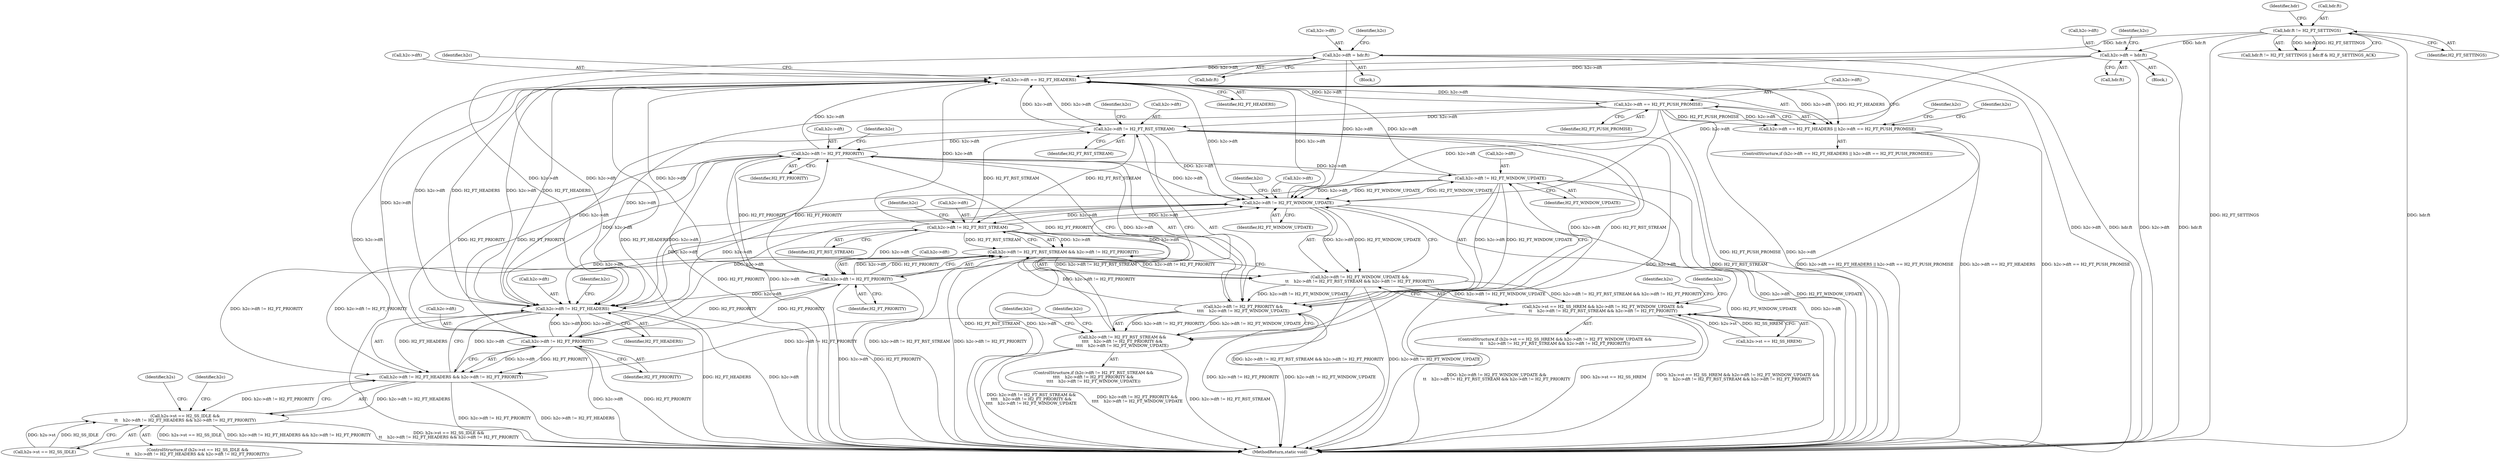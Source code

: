 digraph "0_haproxy_3f0e1ec70173593f4c2b3681b26c04a4ed5fc588@pointer" {
"1000497" [label="(Call,h2c->dft == H2_FT_HEADERS)"];
"1000549" [label="(Call,h2c->dft != H2_FT_WINDOW_UPDATE)"];
"1000544" [label="(Call,h2c->dft != H2_FT_PRIORITY)"];
"1000538" [label="(Call,h2c->dft != H2_FT_RST_STREAM)"];
"1000497" [label="(Call,h2c->dft == H2_FT_HEADERS)"];
"1000464" [label="(Call,h2c->dft != H2_FT_RST_STREAM)"];
"1000458" [label="(Call,h2c->dft != H2_FT_WINDOW_UPDATE)"];
"1000502" [label="(Call,h2c->dft == H2_FT_PUSH_PROMISE)"];
"1000469" [label="(Call,h2c->dft != H2_FT_PRIORITY)"];
"1000435" [label="(Call,h2c->dft != H2_FT_PRIORITY)"];
"1000430" [label="(Call,h2c->dft != H2_FT_HEADERS)"];
"1000380" [label="(Call,h2c->dft = hdr.ft)"];
"1000213" [label="(Call,hdr.ft != H2_FT_SETTINGS)"];
"1000277" [label="(Call,h2c->dft = hdr.ft)"];
"1000429" [label="(Call,h2c->dft != H2_FT_HEADERS && h2c->dft != H2_FT_PRIORITY)"];
"1000423" [label="(Call,h2s->st == H2_SS_IDLE &&\n\t\t    h2c->dft != H2_FT_HEADERS && h2c->dft != H2_FT_PRIORITY)"];
"1000463" [label="(Call,h2c->dft != H2_FT_RST_STREAM && h2c->dft != H2_FT_PRIORITY)"];
"1000457" [label="(Call,h2c->dft != H2_FT_WINDOW_UPDATE &&\n\t\t    h2c->dft != H2_FT_RST_STREAM && h2c->dft != H2_FT_PRIORITY)"];
"1000451" [label="(Call,h2s->st == H2_SS_HREM && h2c->dft != H2_FT_WINDOW_UPDATE &&\n\t\t    h2c->dft != H2_FT_RST_STREAM && h2c->dft != H2_FT_PRIORITY)"];
"1000543" [label="(Call,h2c->dft != H2_FT_PRIORITY &&\n\t\t\t\t    h2c->dft != H2_FT_WINDOW_UPDATE)"];
"1000537" [label="(Call,h2c->dft != H2_FT_RST_STREAM &&\n\t\t\t\t    h2c->dft != H2_FT_PRIORITY &&\n\t\t\t\t    h2c->dft != H2_FT_WINDOW_UPDATE)"];
"1000496" [label="(Call,h2c->dft == H2_FT_HEADERS || h2c->dft == H2_FT_PUSH_PROMISE)"];
"1000462" [label="(Identifier,H2_FT_WINDOW_UPDATE)"];
"1000498" [label="(Call,h2c->dft)"];
"1000564" [label="(Identifier,h2c)"];
"1000435" [label="(Call,h2c->dft != H2_FT_PRIORITY)"];
"1000465" [label="(Call,h2c->dft)"];
"1000277" [label="(Call,h2c->dft = hdr.ft)"];
"1000212" [label="(Call,hdr.ft != H2_FT_SETTINGS || hdr.ff & H2_F_SETTINGS_ACK)"];
"1000495" [label="(ControlStructure,if (h2c->dft == H2_FT_HEADERS || h2c->dft == H2_FT_PUSH_PROMISE))"];
"1000545" [label="(Call,h2c->dft)"];
"1000220" [label="(Identifier,hdr)"];
"1000442" [label="(Identifier,h2c)"];
"1000451" [label="(Call,h2s->st == H2_SS_HREM && h2c->dft != H2_FT_WINDOW_UPDATE &&\n\t\t    h2c->dft != H2_FT_RST_STREAM && h2c->dft != H2_FT_PRIORITY)"];
"1000858" [label="(MethodReturn,static void)"];
"1000543" [label="(Call,h2c->dft != H2_FT_PRIORITY &&\n\t\t\t\t    h2c->dft != H2_FT_WINDOW_UPDATE)"];
"1000551" [label="(Identifier,h2c)"];
"1000515" [label="(Identifier,h2s)"];
"1000503" [label="(Call,h2c->dft)"];
"1000214" [label="(Call,hdr.ft)"];
"1000184" [label="(Block,)"];
"1000281" [label="(Call,hdr.ft)"];
"1000546" [label="(Identifier,h2c)"];
"1000542" [label="(Identifier,H2_FT_RST_STREAM)"];
"1000325" [label="(Block,)"];
"1000278" [label="(Call,h2c->dft)"];
"1000213" [label="(Call,hdr.ft != H2_FT_SETTINGS)"];
"1000464" [label="(Call,h2c->dft != H2_FT_RST_STREAM)"];
"1000424" [label="(Call,h2s->st == H2_SS_IDLE)"];
"1000537" [label="(Call,h2c->dft != H2_FT_RST_STREAM &&\n\t\t\t\t    h2c->dft != H2_FT_PRIORITY &&\n\t\t\t\t    h2c->dft != H2_FT_WINDOW_UPDATE)"];
"1000466" [label="(Identifier,h2c)"];
"1000473" [label="(Identifier,H2_FT_PRIORITY)"];
"1000470" [label="(Call,h2c->dft)"];
"1000458" [label="(Call,h2c->dft != H2_FT_WINDOW_UPDATE)"];
"1000496" [label="(Call,h2c->dft == H2_FT_HEADERS || h2c->dft == H2_FT_PUSH_PROMISE)"];
"1000454" [label="(Identifier,h2s)"];
"1000423" [label="(Call,h2s->st == H2_SS_IDLE &&\n\t\t    h2c->dft != H2_FT_HEADERS && h2c->dft != H2_FT_PRIORITY)"];
"1000437" [label="(Identifier,h2c)"];
"1000468" [label="(Identifier,H2_FT_RST_STREAM)"];
"1000544" [label="(Call,h2c->dft != H2_FT_PRIORITY)"];
"1000504" [label="(Identifier,h2c)"];
"1000502" [label="(Call,h2c->dft == H2_FT_PUSH_PROMISE)"];
"1000553" [label="(Identifier,H2_FT_WINDOW_UPDATE)"];
"1000536" [label="(ControlStructure,if (h2c->dft != H2_FT_RST_STREAM &&\n\t\t\t\t    h2c->dft != H2_FT_PRIORITY &&\n\t\t\t\t    h2c->dft != H2_FT_WINDOW_UPDATE))"];
"1000549" [label="(Call,h2c->dft != H2_FT_WINDOW_UPDATE)"];
"1000457" [label="(Call,h2c->dft != H2_FT_WINDOW_UPDATE &&\n\t\t    h2c->dft != H2_FT_RST_STREAM && h2c->dft != H2_FT_PRIORITY)"];
"1000431" [label="(Call,h2c->dft)"];
"1000450" [label="(ControlStructure,if (h2s->st == H2_SS_HREM && h2c->dft != H2_FT_WINDOW_UPDATE &&\n\t\t    h2c->dft != H2_FT_RST_STREAM && h2c->dft != H2_FT_PRIORITY))"];
"1000429" [label="(Call,h2c->dft != H2_FT_HEADERS && h2c->dft != H2_FT_PRIORITY)"];
"1000217" [label="(Identifier,H2_FT_SETTINGS)"];
"1000548" [label="(Identifier,H2_FT_PRIORITY)"];
"1000381" [label="(Call,h2c->dft)"];
"1000389" [label="(Identifier,h2c)"];
"1000539" [label="(Call,h2c->dft)"];
"1000452" [label="(Call,h2s->st == H2_SS_HREM)"];
"1000538" [label="(Call,h2c->dft != H2_FT_RST_STREAM)"];
"1000422" [label="(ControlStructure,if (h2s->st == H2_SS_IDLE &&\n\t\t    h2c->dft != H2_FT_HEADERS && h2c->dft != H2_FT_PRIORITY))"];
"1000556" [label="(Identifier,h2c)"];
"1000501" [label="(Identifier,H2_FT_HEADERS)"];
"1000471" [label="(Identifier,h2c)"];
"1000476" [label="(Identifier,h2s)"];
"1000509" [label="(Identifier,h2c)"];
"1000506" [label="(Identifier,H2_FT_PUSH_PROMISE)"];
"1000380" [label="(Call,h2c->dft = hdr.ft)"];
"1000459" [label="(Call,h2c->dft)"];
"1000436" [label="(Call,h2c->dft)"];
"1000550" [label="(Call,h2c->dft)"];
"1000469" [label="(Call,h2c->dft != H2_FT_PRIORITY)"];
"1000463" [label="(Call,h2c->dft != H2_FT_RST_STREAM && h2c->dft != H2_FT_PRIORITY)"];
"1000488" [label="(Identifier,h2s)"];
"1000434" [label="(Identifier,H2_FT_HEADERS)"];
"1000384" [label="(Call,hdr.ft)"];
"1000497" [label="(Call,h2c->dft == H2_FT_HEADERS)"];
"1000286" [label="(Identifier,h2c)"];
"1000430" [label="(Call,h2c->dft != H2_FT_HEADERS)"];
"1000439" [label="(Identifier,H2_FT_PRIORITY)"];
"1000497" -> "1000496"  [label="AST: "];
"1000497" -> "1000501"  [label="CFG: "];
"1000498" -> "1000497"  [label="AST: "];
"1000501" -> "1000497"  [label="AST: "];
"1000504" -> "1000497"  [label="CFG: "];
"1000496" -> "1000497"  [label="CFG: "];
"1000497" -> "1000858"  [label="DDG: h2c->dft"];
"1000497" -> "1000858"  [label="DDG: H2_FT_HEADERS"];
"1000497" -> "1000430"  [label="DDG: h2c->dft"];
"1000497" -> "1000430"  [label="DDG: H2_FT_HEADERS"];
"1000497" -> "1000458"  [label="DDG: h2c->dft"];
"1000497" -> "1000496"  [label="DDG: h2c->dft"];
"1000497" -> "1000496"  [label="DDG: H2_FT_HEADERS"];
"1000549" -> "1000497"  [label="DDG: h2c->dft"];
"1000464" -> "1000497"  [label="DDG: h2c->dft"];
"1000502" -> "1000497"  [label="DDG: h2c->dft"];
"1000544" -> "1000497"  [label="DDG: h2c->dft"];
"1000538" -> "1000497"  [label="DDG: h2c->dft"];
"1000469" -> "1000497"  [label="DDG: h2c->dft"];
"1000380" -> "1000497"  [label="DDG: h2c->dft"];
"1000435" -> "1000497"  [label="DDG: h2c->dft"];
"1000458" -> "1000497"  [label="DDG: h2c->dft"];
"1000430" -> "1000497"  [label="DDG: h2c->dft"];
"1000430" -> "1000497"  [label="DDG: H2_FT_HEADERS"];
"1000277" -> "1000497"  [label="DDG: h2c->dft"];
"1000497" -> "1000502"  [label="DDG: h2c->dft"];
"1000497" -> "1000538"  [label="DDG: h2c->dft"];
"1000549" -> "1000543"  [label="AST: "];
"1000549" -> "1000553"  [label="CFG: "];
"1000550" -> "1000549"  [label="AST: "];
"1000553" -> "1000549"  [label="AST: "];
"1000543" -> "1000549"  [label="CFG: "];
"1000549" -> "1000858"  [label="DDG: h2c->dft"];
"1000549" -> "1000858"  [label="DDG: H2_FT_WINDOW_UPDATE"];
"1000549" -> "1000430"  [label="DDG: h2c->dft"];
"1000549" -> "1000458"  [label="DDG: h2c->dft"];
"1000549" -> "1000458"  [label="DDG: H2_FT_WINDOW_UPDATE"];
"1000549" -> "1000543"  [label="DDG: h2c->dft"];
"1000549" -> "1000543"  [label="DDG: H2_FT_WINDOW_UPDATE"];
"1000544" -> "1000549"  [label="DDG: h2c->dft"];
"1000458" -> "1000549"  [label="DDG: H2_FT_WINDOW_UPDATE"];
"1000544" -> "1000543"  [label="AST: "];
"1000544" -> "1000548"  [label="CFG: "];
"1000545" -> "1000544"  [label="AST: "];
"1000548" -> "1000544"  [label="AST: "];
"1000551" -> "1000544"  [label="CFG: "];
"1000543" -> "1000544"  [label="CFG: "];
"1000544" -> "1000858"  [label="DDG: H2_FT_PRIORITY"];
"1000544" -> "1000858"  [label="DDG: h2c->dft"];
"1000544" -> "1000430"  [label="DDG: h2c->dft"];
"1000544" -> "1000435"  [label="DDG: H2_FT_PRIORITY"];
"1000544" -> "1000458"  [label="DDG: h2c->dft"];
"1000544" -> "1000469"  [label="DDG: H2_FT_PRIORITY"];
"1000544" -> "1000543"  [label="DDG: h2c->dft"];
"1000544" -> "1000543"  [label="DDG: H2_FT_PRIORITY"];
"1000538" -> "1000544"  [label="DDG: h2c->dft"];
"1000469" -> "1000544"  [label="DDG: H2_FT_PRIORITY"];
"1000435" -> "1000544"  [label="DDG: H2_FT_PRIORITY"];
"1000538" -> "1000537"  [label="AST: "];
"1000538" -> "1000542"  [label="CFG: "];
"1000539" -> "1000538"  [label="AST: "];
"1000542" -> "1000538"  [label="AST: "];
"1000546" -> "1000538"  [label="CFG: "];
"1000537" -> "1000538"  [label="CFG: "];
"1000538" -> "1000858"  [label="DDG: H2_FT_RST_STREAM"];
"1000538" -> "1000858"  [label="DDG: h2c->dft"];
"1000538" -> "1000430"  [label="DDG: h2c->dft"];
"1000538" -> "1000458"  [label="DDG: h2c->dft"];
"1000538" -> "1000464"  [label="DDG: H2_FT_RST_STREAM"];
"1000538" -> "1000537"  [label="DDG: h2c->dft"];
"1000538" -> "1000537"  [label="DDG: H2_FT_RST_STREAM"];
"1000502" -> "1000538"  [label="DDG: h2c->dft"];
"1000464" -> "1000538"  [label="DDG: H2_FT_RST_STREAM"];
"1000464" -> "1000463"  [label="AST: "];
"1000464" -> "1000468"  [label="CFG: "];
"1000465" -> "1000464"  [label="AST: "];
"1000468" -> "1000464"  [label="AST: "];
"1000471" -> "1000464"  [label="CFG: "];
"1000463" -> "1000464"  [label="CFG: "];
"1000464" -> "1000858"  [label="DDG: h2c->dft"];
"1000464" -> "1000858"  [label="DDG: H2_FT_RST_STREAM"];
"1000464" -> "1000430"  [label="DDG: h2c->dft"];
"1000464" -> "1000458"  [label="DDG: h2c->dft"];
"1000464" -> "1000463"  [label="DDG: h2c->dft"];
"1000464" -> "1000463"  [label="DDG: H2_FT_RST_STREAM"];
"1000458" -> "1000464"  [label="DDG: h2c->dft"];
"1000464" -> "1000469"  [label="DDG: h2c->dft"];
"1000458" -> "1000457"  [label="AST: "];
"1000458" -> "1000462"  [label="CFG: "];
"1000459" -> "1000458"  [label="AST: "];
"1000462" -> "1000458"  [label="AST: "];
"1000466" -> "1000458"  [label="CFG: "];
"1000457" -> "1000458"  [label="CFG: "];
"1000458" -> "1000858"  [label="DDG: h2c->dft"];
"1000458" -> "1000858"  [label="DDG: H2_FT_WINDOW_UPDATE"];
"1000458" -> "1000430"  [label="DDG: h2c->dft"];
"1000458" -> "1000457"  [label="DDG: h2c->dft"];
"1000458" -> "1000457"  [label="DDG: H2_FT_WINDOW_UPDATE"];
"1000502" -> "1000458"  [label="DDG: h2c->dft"];
"1000469" -> "1000458"  [label="DDG: h2c->dft"];
"1000380" -> "1000458"  [label="DDG: h2c->dft"];
"1000435" -> "1000458"  [label="DDG: h2c->dft"];
"1000430" -> "1000458"  [label="DDG: h2c->dft"];
"1000277" -> "1000458"  [label="DDG: h2c->dft"];
"1000502" -> "1000496"  [label="AST: "];
"1000502" -> "1000506"  [label="CFG: "];
"1000503" -> "1000502"  [label="AST: "];
"1000506" -> "1000502"  [label="AST: "];
"1000496" -> "1000502"  [label="CFG: "];
"1000502" -> "1000858"  [label="DDG: H2_FT_PUSH_PROMISE"];
"1000502" -> "1000858"  [label="DDG: h2c->dft"];
"1000502" -> "1000430"  [label="DDG: h2c->dft"];
"1000502" -> "1000496"  [label="DDG: h2c->dft"];
"1000502" -> "1000496"  [label="DDG: H2_FT_PUSH_PROMISE"];
"1000469" -> "1000463"  [label="AST: "];
"1000469" -> "1000473"  [label="CFG: "];
"1000470" -> "1000469"  [label="AST: "];
"1000473" -> "1000469"  [label="AST: "];
"1000463" -> "1000469"  [label="CFG: "];
"1000469" -> "1000858"  [label="DDG: H2_FT_PRIORITY"];
"1000469" -> "1000858"  [label="DDG: h2c->dft"];
"1000469" -> "1000430"  [label="DDG: h2c->dft"];
"1000469" -> "1000435"  [label="DDG: H2_FT_PRIORITY"];
"1000469" -> "1000463"  [label="DDG: h2c->dft"];
"1000469" -> "1000463"  [label="DDG: H2_FT_PRIORITY"];
"1000435" -> "1000469"  [label="DDG: H2_FT_PRIORITY"];
"1000435" -> "1000429"  [label="AST: "];
"1000435" -> "1000439"  [label="CFG: "];
"1000436" -> "1000435"  [label="AST: "];
"1000439" -> "1000435"  [label="AST: "];
"1000429" -> "1000435"  [label="CFG: "];
"1000435" -> "1000858"  [label="DDG: h2c->dft"];
"1000435" -> "1000858"  [label="DDG: H2_FT_PRIORITY"];
"1000435" -> "1000430"  [label="DDG: h2c->dft"];
"1000435" -> "1000429"  [label="DDG: h2c->dft"];
"1000435" -> "1000429"  [label="DDG: H2_FT_PRIORITY"];
"1000430" -> "1000435"  [label="DDG: h2c->dft"];
"1000430" -> "1000429"  [label="AST: "];
"1000430" -> "1000434"  [label="CFG: "];
"1000431" -> "1000430"  [label="AST: "];
"1000434" -> "1000430"  [label="AST: "];
"1000437" -> "1000430"  [label="CFG: "];
"1000429" -> "1000430"  [label="CFG: "];
"1000430" -> "1000858"  [label="DDG: H2_FT_HEADERS"];
"1000430" -> "1000858"  [label="DDG: h2c->dft"];
"1000430" -> "1000429"  [label="DDG: h2c->dft"];
"1000430" -> "1000429"  [label="DDG: H2_FT_HEADERS"];
"1000380" -> "1000430"  [label="DDG: h2c->dft"];
"1000277" -> "1000430"  [label="DDG: h2c->dft"];
"1000380" -> "1000325"  [label="AST: "];
"1000380" -> "1000384"  [label="CFG: "];
"1000381" -> "1000380"  [label="AST: "];
"1000384" -> "1000380"  [label="AST: "];
"1000389" -> "1000380"  [label="CFG: "];
"1000380" -> "1000858"  [label="DDG: hdr.ft"];
"1000380" -> "1000858"  [label="DDG: h2c->dft"];
"1000213" -> "1000380"  [label="DDG: hdr.ft"];
"1000213" -> "1000212"  [label="AST: "];
"1000213" -> "1000217"  [label="CFG: "];
"1000214" -> "1000213"  [label="AST: "];
"1000217" -> "1000213"  [label="AST: "];
"1000220" -> "1000213"  [label="CFG: "];
"1000212" -> "1000213"  [label="CFG: "];
"1000213" -> "1000858"  [label="DDG: H2_FT_SETTINGS"];
"1000213" -> "1000858"  [label="DDG: hdr.ft"];
"1000213" -> "1000212"  [label="DDG: hdr.ft"];
"1000213" -> "1000212"  [label="DDG: H2_FT_SETTINGS"];
"1000213" -> "1000277"  [label="DDG: hdr.ft"];
"1000277" -> "1000184"  [label="AST: "];
"1000277" -> "1000281"  [label="CFG: "];
"1000278" -> "1000277"  [label="AST: "];
"1000281" -> "1000277"  [label="AST: "];
"1000286" -> "1000277"  [label="CFG: "];
"1000277" -> "1000858"  [label="DDG: h2c->dft"];
"1000277" -> "1000858"  [label="DDG: hdr.ft"];
"1000429" -> "1000423"  [label="AST: "];
"1000423" -> "1000429"  [label="CFG: "];
"1000429" -> "1000858"  [label="DDG: h2c->dft != H2_FT_PRIORITY"];
"1000429" -> "1000858"  [label="DDG: h2c->dft != H2_FT_HEADERS"];
"1000429" -> "1000423"  [label="DDG: h2c->dft != H2_FT_HEADERS"];
"1000429" -> "1000423"  [label="DDG: h2c->dft != H2_FT_PRIORITY"];
"1000463" -> "1000429"  [label="DDG: h2c->dft != H2_FT_PRIORITY"];
"1000543" -> "1000429"  [label="DDG: h2c->dft != H2_FT_PRIORITY"];
"1000429" -> "1000463"  [label="DDG: h2c->dft != H2_FT_PRIORITY"];
"1000423" -> "1000422"  [label="AST: "];
"1000423" -> "1000424"  [label="CFG: "];
"1000424" -> "1000423"  [label="AST: "];
"1000442" -> "1000423"  [label="CFG: "];
"1000454" -> "1000423"  [label="CFG: "];
"1000423" -> "1000858"  [label="DDG: h2s->st == H2_SS_IDLE &&\n\t\t    h2c->dft != H2_FT_HEADERS && h2c->dft != H2_FT_PRIORITY"];
"1000423" -> "1000858"  [label="DDG: h2s->st == H2_SS_IDLE"];
"1000423" -> "1000858"  [label="DDG: h2c->dft != H2_FT_HEADERS && h2c->dft != H2_FT_PRIORITY"];
"1000424" -> "1000423"  [label="DDG: h2s->st"];
"1000424" -> "1000423"  [label="DDG: H2_SS_IDLE"];
"1000463" -> "1000457"  [label="AST: "];
"1000457" -> "1000463"  [label="CFG: "];
"1000463" -> "1000858"  [label="DDG: h2c->dft != H2_FT_PRIORITY"];
"1000463" -> "1000858"  [label="DDG: h2c->dft != H2_FT_RST_STREAM"];
"1000463" -> "1000457"  [label="DDG: h2c->dft != H2_FT_RST_STREAM"];
"1000463" -> "1000457"  [label="DDG: h2c->dft != H2_FT_PRIORITY"];
"1000543" -> "1000463"  [label="DDG: h2c->dft != H2_FT_PRIORITY"];
"1000457" -> "1000451"  [label="AST: "];
"1000451" -> "1000457"  [label="CFG: "];
"1000457" -> "1000858"  [label="DDG: h2c->dft != H2_FT_RST_STREAM && h2c->dft != H2_FT_PRIORITY"];
"1000457" -> "1000858"  [label="DDG: h2c->dft != H2_FT_WINDOW_UPDATE"];
"1000457" -> "1000451"  [label="DDG: h2c->dft != H2_FT_WINDOW_UPDATE"];
"1000457" -> "1000451"  [label="DDG: h2c->dft != H2_FT_RST_STREAM && h2c->dft != H2_FT_PRIORITY"];
"1000457" -> "1000543"  [label="DDG: h2c->dft != H2_FT_WINDOW_UPDATE"];
"1000451" -> "1000450"  [label="AST: "];
"1000451" -> "1000452"  [label="CFG: "];
"1000452" -> "1000451"  [label="AST: "];
"1000476" -> "1000451"  [label="CFG: "];
"1000488" -> "1000451"  [label="CFG: "];
"1000451" -> "1000858"  [label="DDG: h2c->dft != H2_FT_WINDOW_UPDATE &&\n\t\t    h2c->dft != H2_FT_RST_STREAM && h2c->dft != H2_FT_PRIORITY"];
"1000451" -> "1000858"  [label="DDG: h2s->st == H2_SS_HREM"];
"1000451" -> "1000858"  [label="DDG: h2s->st == H2_SS_HREM && h2c->dft != H2_FT_WINDOW_UPDATE &&\n\t\t    h2c->dft != H2_FT_RST_STREAM && h2c->dft != H2_FT_PRIORITY"];
"1000452" -> "1000451"  [label="DDG: h2s->st"];
"1000452" -> "1000451"  [label="DDG: H2_SS_HREM"];
"1000543" -> "1000537"  [label="AST: "];
"1000537" -> "1000543"  [label="CFG: "];
"1000543" -> "1000858"  [label="DDG: h2c->dft != H2_FT_PRIORITY"];
"1000543" -> "1000858"  [label="DDG: h2c->dft != H2_FT_WINDOW_UPDATE"];
"1000543" -> "1000537"  [label="DDG: h2c->dft != H2_FT_PRIORITY"];
"1000543" -> "1000537"  [label="DDG: h2c->dft != H2_FT_WINDOW_UPDATE"];
"1000537" -> "1000536"  [label="AST: "];
"1000556" -> "1000537"  [label="CFG: "];
"1000564" -> "1000537"  [label="CFG: "];
"1000537" -> "1000858"  [label="DDG: h2c->dft != H2_FT_PRIORITY &&\n\t\t\t\t    h2c->dft != H2_FT_WINDOW_UPDATE"];
"1000537" -> "1000858"  [label="DDG: h2c->dft != H2_FT_RST_STREAM"];
"1000537" -> "1000858"  [label="DDG: h2c->dft != H2_FT_RST_STREAM &&\n\t\t\t\t    h2c->dft != H2_FT_PRIORITY &&\n\t\t\t\t    h2c->dft != H2_FT_WINDOW_UPDATE"];
"1000496" -> "1000495"  [label="AST: "];
"1000509" -> "1000496"  [label="CFG: "];
"1000515" -> "1000496"  [label="CFG: "];
"1000496" -> "1000858"  [label="DDG: h2c->dft == H2_FT_HEADERS || h2c->dft == H2_FT_PUSH_PROMISE"];
"1000496" -> "1000858"  [label="DDG: h2c->dft == H2_FT_HEADERS"];
"1000496" -> "1000858"  [label="DDG: h2c->dft == H2_FT_PUSH_PROMISE"];
}
